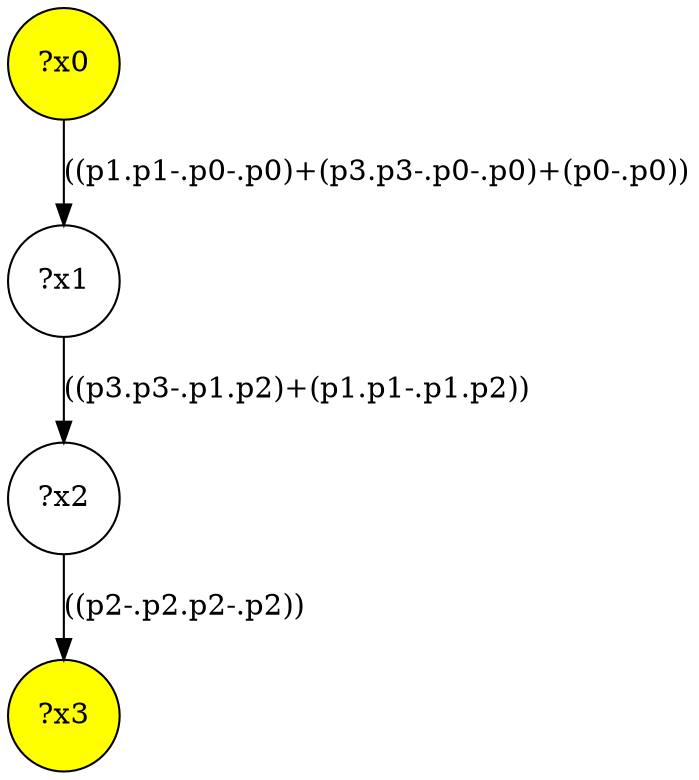 digraph g {
	x0 [fillcolor="yellow", style="filled," shape=circle, label="?x0"];
	x3 [fillcolor="yellow", style="filled," shape=circle, label="?x3"];
	x1 [shape=circle, label="?x1"];
	x0 -> x1 [label="((p1.p1-.p0-.p0)+(p3.p3-.p0-.p0)+(p0-.p0))"];
	x2 [shape=circle, label="?x2"];
	x1 -> x2 [label="((p3.p3-.p1.p2)+(p1.p1-.p1.p2))"];
	x2 -> x3 [label="((p2-.p2.p2-.p2))"];
}
